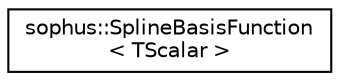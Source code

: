 digraph "Graphical Class Hierarchy"
{
 // LATEX_PDF_SIZE
  edge [fontname="Helvetica",fontsize="10",labelfontname="Helvetica",labelfontsize="10"];
  node [fontname="Helvetica",fontsize="10",shape=record];
  rankdir="LR";
  Node0 [label="sophus::SplineBasisFunction\l\< TScalar \>",height=0.2,width=0.4,color="black", fillcolor="white", style="filled",URL="$classsophus_1_1_spline_basis_function.html",tooltip=" "];
}
